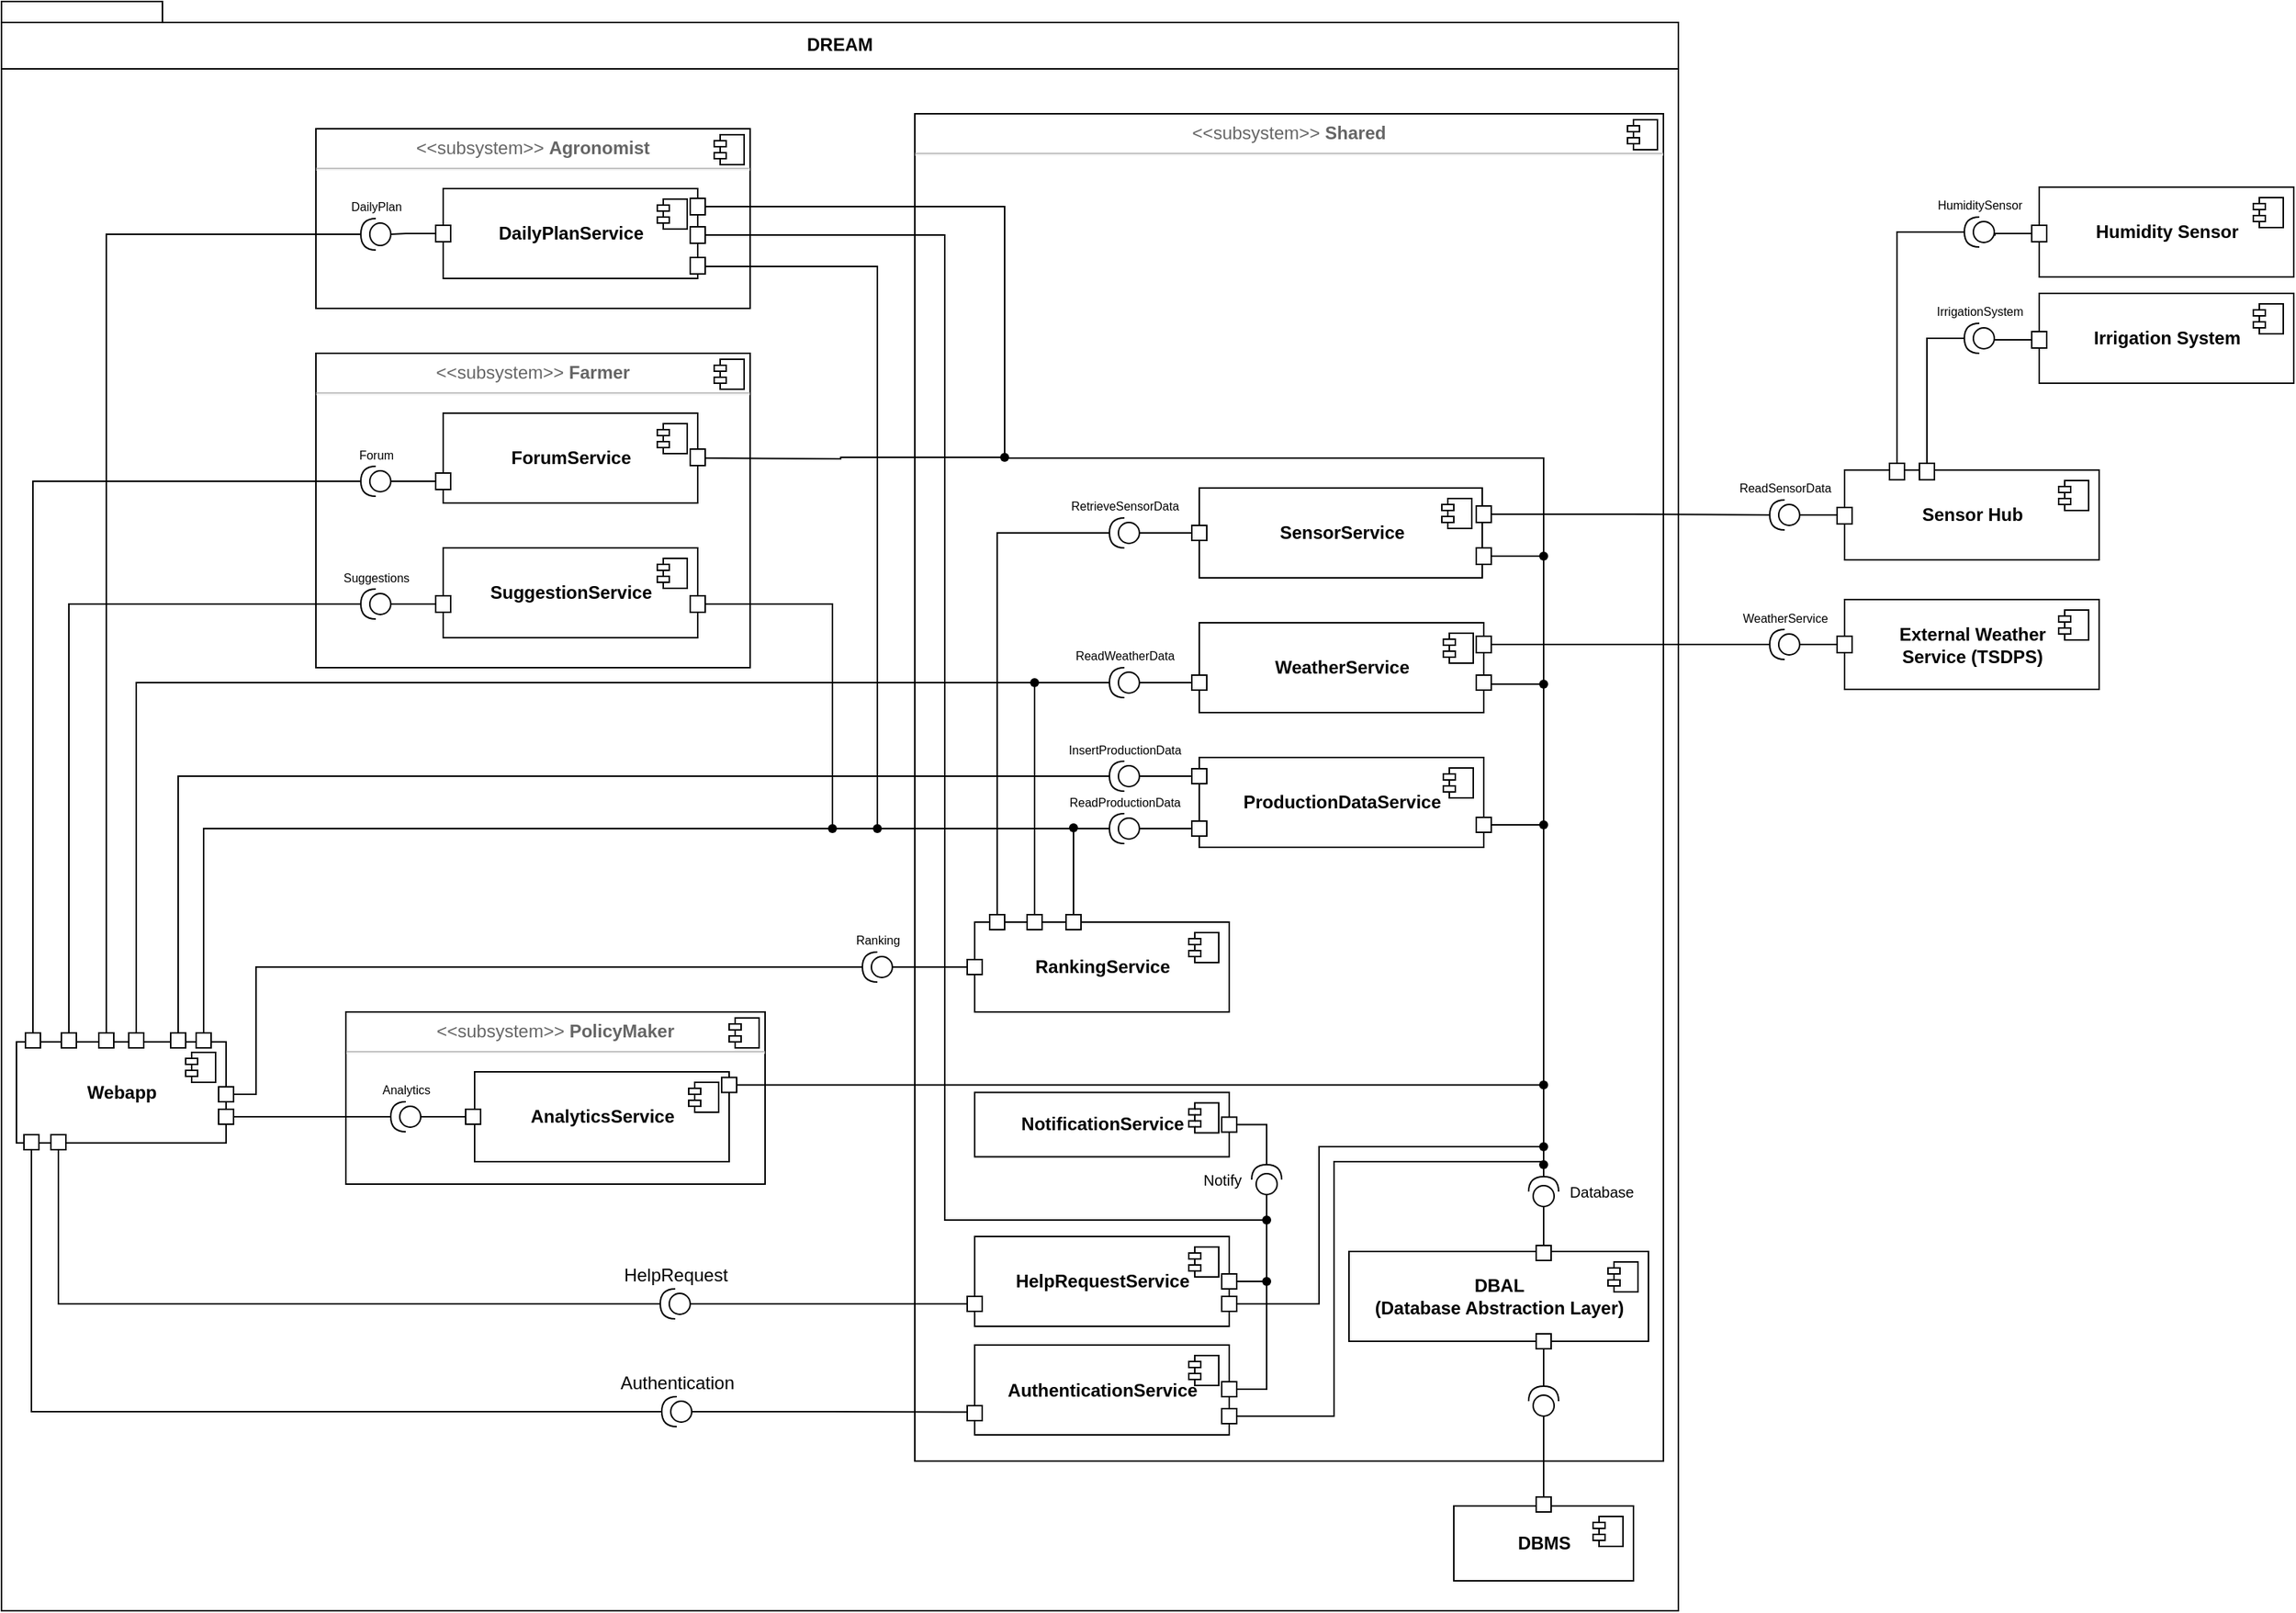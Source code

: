 <mxfile version="15.9.6" type="device"><diagram id="S5j51xAdVbjpTr77IiWb" name="Page-1"><mxGraphModel dx="836" dy="1365" grid="1" gridSize="10" guides="1" tooltips="1" connect="1" arrows="1" fold="1" page="1" pageScale="1" pageWidth="1169" pageHeight="827" math="0" shadow="0"><root><mxCell id="0"/><mxCell id="1" parent="0"/><mxCell id="C0oV7mkN-JUFR7dZnlKH-28" value="" style="shape=folder;fontStyle=1;spacingTop=10;tabWidth=40;tabHeight=14;tabPosition=left;html=1;" parent="1" vertex="1"><mxGeometry x="30" y="-275" width="1120" height="1075" as="geometry"/></mxCell><mxCell id="C0oV7mkN-JUFR7dZnlKH-3" value="&lt;b&gt;DBMS&lt;/b&gt;" style="html=1;dropTarget=0;" parent="1" vertex="1"><mxGeometry x="1000" y="730" width="120" height="50" as="geometry"/></mxCell><mxCell id="C0oV7mkN-JUFR7dZnlKH-4" value="" style="shape=module;jettyWidth=8;jettyHeight=4;" parent="C0oV7mkN-JUFR7dZnlKH-3" vertex="1"><mxGeometry x="1" width="20" height="20" relative="1" as="geometry"><mxPoint x="-27" y="7" as="offset"/></mxGeometry></mxCell><mxCell id="C0oV7mkN-JUFR7dZnlKH-38" value="&lt;p style=&quot;margin: 0px ; margin-top: 6px ; text-align: center&quot;&gt;&amp;lt;&amp;lt;subsystem&amp;gt;&amp;gt; &lt;b&gt;Shared&lt;/b&gt;&lt;/p&gt;&lt;hr&gt;&lt;p style=&quot;margin: 0px ; margin-left: 8px&quot;&gt;&lt;br&gt;&lt;/p&gt;" style="align=left;overflow=fill;html=1;dropTarget=0;labelBorderColor=none;textOpacity=60;" parent="1" vertex="1"><mxGeometry x="640" y="-200" width="500" height="900" as="geometry"/></mxCell><mxCell id="C0oV7mkN-JUFR7dZnlKH-39" value="" style="shape=component;jettyWidth=8;jettyHeight=4;" parent="C0oV7mkN-JUFR7dZnlKH-38" vertex="1"><mxGeometry x="1" width="20" height="20" relative="1" as="geometry"><mxPoint x="-24" y="4" as="offset"/></mxGeometry></mxCell><mxCell id="C0oV7mkN-JUFR7dZnlKH-30" value="DREAM" style="text;align=center;fontStyle=1;verticalAlign=middle;spacingLeft=3;spacingRight=3;strokeColor=none;rotatable=0;points=[[0,0.5],[1,0.5]];portConstraint=eastwest;" parent="1" vertex="1"><mxGeometry x="30" y="-260" width="1120" height="26" as="geometry"/></mxCell><mxCell id="C0oV7mkN-JUFR7dZnlKH-31" value="" style="line;strokeWidth=1;fillColor=none;align=left;verticalAlign=middle;spacingTop=-1;spacingLeft=3;spacingRight=3;rotatable=0;labelPosition=right;points=[];portConstraint=eastwest;" parent="1" vertex="1"><mxGeometry x="30" y="-234" width="1120" height="8" as="geometry"/></mxCell><mxCell id="C0oV7mkN-JUFR7dZnlKH-32" value="&lt;p style=&quot;margin: 0px ; margin-top: 6px ; text-align: center&quot;&gt;&amp;lt;&amp;lt;subsystem&amp;gt;&amp;gt; &lt;b&gt;Agronomist&lt;/b&gt;&lt;/p&gt;&lt;hr&gt;&lt;p style=&quot;margin: 0px ; margin-left: 8px&quot;&gt;&lt;br&gt;&lt;/p&gt;" style="align=left;overflow=fill;html=1;dropTarget=0;labelBorderColor=none;textOpacity=60;" parent="1" vertex="1"><mxGeometry x="240" y="-190" width="290" height="120" as="geometry"/></mxCell><mxCell id="C0oV7mkN-JUFR7dZnlKH-33" value="" style="shape=component;jettyWidth=8;jettyHeight=4;" parent="C0oV7mkN-JUFR7dZnlKH-32" vertex="1"><mxGeometry x="1" width="20" height="20" relative="1" as="geometry"><mxPoint x="-24" y="4" as="offset"/></mxGeometry></mxCell><mxCell id="C0oV7mkN-JUFR7dZnlKH-36" value="&lt;p style=&quot;margin: 0px ; margin-top: 6px ; text-align: center&quot;&gt;&amp;lt;&amp;lt;subsystem&amp;gt;&amp;gt; &lt;b&gt;PolicyMaker&lt;/b&gt;&lt;/p&gt;&lt;hr&gt;&lt;p style=&quot;margin: 0px ; margin-left: 8px&quot;&gt;&lt;br&gt;&lt;/p&gt;" style="align=left;overflow=fill;html=1;dropTarget=0;labelBorderColor=none;textOpacity=60;" parent="1" vertex="1"><mxGeometry x="260" y="400" width="280" height="115" as="geometry"/></mxCell><mxCell id="C0oV7mkN-JUFR7dZnlKH-37" value="" style="shape=component;jettyWidth=8;jettyHeight=4;" parent="C0oV7mkN-JUFR7dZnlKH-36" vertex="1"><mxGeometry x="1" width="20" height="20" relative="1" as="geometry"><mxPoint x="-24" y="4" as="offset"/></mxGeometry></mxCell><mxCell id="C0oV7mkN-JUFR7dZnlKH-21" value="&lt;b&gt;AuthenticationService&lt;br&gt;&lt;/b&gt;" style="html=1;dropTarget=0;" parent="1" vertex="1"><mxGeometry x="680" y="622.5" width="170" height="60" as="geometry"/></mxCell><mxCell id="C0oV7mkN-JUFR7dZnlKH-22" value="" style="shape=module;jettyWidth=8;jettyHeight=4;" parent="C0oV7mkN-JUFR7dZnlKH-21" vertex="1"><mxGeometry x="1" width="20" height="20" relative="1" as="geometry"><mxPoint x="-27" y="7" as="offset"/></mxGeometry></mxCell><mxCell id="C0oV7mkN-JUFR7dZnlKH-19" value="&lt;b&gt;HelpRequestService&lt;br&gt;&lt;/b&gt;" style="html=1;dropTarget=0;" parent="1" vertex="1"><mxGeometry x="680" y="550" width="170" height="60" as="geometry"/></mxCell><mxCell id="C0oV7mkN-JUFR7dZnlKH-20" value="" style="shape=module;jettyWidth=8;jettyHeight=4;" parent="C0oV7mkN-JUFR7dZnlKH-19" vertex="1"><mxGeometry x="1" width="20" height="20" relative="1" as="geometry"><mxPoint x="-27" y="7" as="offset"/></mxGeometry></mxCell><mxCell id="C0oV7mkN-JUFR7dZnlKH-11" value="&lt;b&gt;WeatherService&lt;br&gt;&lt;/b&gt;" style="html=1;dropTarget=0;" parent="1" vertex="1"><mxGeometry x="830" y="140" width="190" height="60" as="geometry"/></mxCell><mxCell id="C0oV7mkN-JUFR7dZnlKH-12" value="" style="shape=module;jettyWidth=8;jettyHeight=4;" parent="C0oV7mkN-JUFR7dZnlKH-11" vertex="1"><mxGeometry x="1" width="20" height="20" relative="1" as="geometry"><mxPoint x="-27" y="7" as="offset"/></mxGeometry></mxCell><mxCell id="C0oV7mkN-JUFR7dZnlKH-15" value="&lt;b&gt;ProductionDataService&lt;br&gt;&lt;/b&gt;" style="html=1;dropTarget=0;" parent="1" vertex="1"><mxGeometry x="830" y="230" width="190" height="60" as="geometry"/></mxCell><mxCell id="C0oV7mkN-JUFR7dZnlKH-16" value="" style="shape=module;jettyWidth=8;jettyHeight=4;" parent="C0oV7mkN-JUFR7dZnlKH-15" vertex="1"><mxGeometry x="1" width="20" height="20" relative="1" as="geometry"><mxPoint x="-27" y="7" as="offset"/></mxGeometry></mxCell><mxCell id="iA2wC1fMVc_W8KYmZfJr-67" style="edgeStyle=orthogonalEdgeStyle;rounded=0;orthogonalLoop=1;jettySize=auto;html=1;exitX=0;exitY=0.5;exitDx=0;exitDy=0;entryX=0;entryY=0.5;entryDx=0;entryDy=0;entryPerimeter=0;endArrow=none;endFill=0;startArrow=none;" parent="1" source="iA2wC1fMVc_W8KYmZfJr-86" target="iA2wC1fMVc_W8KYmZfJr-66" edge="1"><mxGeometry relative="1" as="geometry"/></mxCell><mxCell id="C0oV7mkN-JUFR7dZnlKH-25" value="&lt;b&gt;SensorService&lt;br&gt;&lt;/b&gt;" style="html=1;dropTarget=0;" parent="1" vertex="1"><mxGeometry x="830" y="50" width="189" height="60" as="geometry"/></mxCell><mxCell id="C0oV7mkN-JUFR7dZnlKH-26" value="" style="shape=module;jettyWidth=8;jettyHeight=4;" parent="C0oV7mkN-JUFR7dZnlKH-25" vertex="1"><mxGeometry x="1" width="20" height="20" relative="1" as="geometry"><mxPoint x="-27" y="7" as="offset"/></mxGeometry></mxCell><mxCell id="C0oV7mkN-JUFR7dZnlKH-9" value="&lt;b&gt;DailyPlanService&lt;br&gt;&lt;/b&gt;" style="html=1;dropTarget=0;" parent="1" vertex="1"><mxGeometry x="325" y="-150" width="170" height="60" as="geometry"/></mxCell><mxCell id="C0oV7mkN-JUFR7dZnlKH-10" value="" style="shape=module;jettyWidth=8;jettyHeight=4;" parent="C0oV7mkN-JUFR7dZnlKH-9" vertex="1"><mxGeometry x="1" width="20" height="20" relative="1" as="geometry"><mxPoint x="-27" y="7" as="offset"/></mxGeometry></mxCell><mxCell id="C0oV7mkN-JUFR7dZnlKH-13" value="&lt;b&gt;RankingService&lt;br&gt;&lt;/b&gt;" style="html=1;dropTarget=0;" parent="1" vertex="1"><mxGeometry x="680" y="340" width="170" height="60" as="geometry"/></mxCell><mxCell id="C0oV7mkN-JUFR7dZnlKH-14" value="" style="shape=module;jettyWidth=8;jettyHeight=4;" parent="C0oV7mkN-JUFR7dZnlKH-13" vertex="1"><mxGeometry x="1" width="20" height="20" relative="1" as="geometry"><mxPoint x="-27" y="7" as="offset"/></mxGeometry></mxCell><mxCell id="C0oV7mkN-JUFR7dZnlKH-44" value="&lt;p style=&quot;margin: 0px ; margin-top: 6px ; text-align: center&quot;&gt;&amp;lt;&amp;lt;subsystem&amp;gt;&amp;gt; &lt;b&gt;Farmer&lt;/b&gt;&lt;/p&gt;&lt;hr&gt;&lt;p style=&quot;margin: 0px ; margin-left: 8px&quot;&gt;&lt;br&gt;&lt;/p&gt;" style="align=left;overflow=fill;html=1;dropTarget=0;labelBorderColor=none;textOpacity=60;" parent="1" vertex="1"><mxGeometry x="240" y="-40" width="290" height="210" as="geometry"/></mxCell><mxCell id="C0oV7mkN-JUFR7dZnlKH-45" value="" style="shape=component;jettyWidth=8;jettyHeight=4;" parent="C0oV7mkN-JUFR7dZnlKH-44" vertex="1"><mxGeometry x="1" width="20" height="20" relative="1" as="geometry"><mxPoint x="-24" y="4" as="offset"/></mxGeometry></mxCell><mxCell id="C0oV7mkN-JUFR7dZnlKH-46" value="&lt;b&gt;AnalyticsService&lt;br&gt;&lt;/b&gt;" style="html=1;dropTarget=0;" parent="1" vertex="1"><mxGeometry x="346" y="440" width="170" height="60" as="geometry"/></mxCell><mxCell id="C0oV7mkN-JUFR7dZnlKH-47" value="" style="shape=module;jettyWidth=8;jettyHeight=4;" parent="C0oV7mkN-JUFR7dZnlKH-46" vertex="1"><mxGeometry x="1" width="20" height="20" relative="1" as="geometry"><mxPoint x="-27" y="7" as="offset"/></mxGeometry></mxCell><mxCell id="C0oV7mkN-JUFR7dZnlKH-17" value="&lt;b&gt;ForumService&lt;br&gt;&lt;/b&gt;" style="html=1;dropTarget=0;" parent="1" vertex="1"><mxGeometry x="325" width="170" height="60" as="geometry"/></mxCell><mxCell id="C0oV7mkN-JUFR7dZnlKH-18" value="" style="shape=module;jettyWidth=8;jettyHeight=4;" parent="C0oV7mkN-JUFR7dZnlKH-17" vertex="1"><mxGeometry x="1" width="20" height="20" relative="1" as="geometry"><mxPoint x="-27" y="7" as="offset"/></mxGeometry></mxCell><mxCell id="C0oV7mkN-JUFR7dZnlKH-60" value="&lt;b&gt;DBAL&lt;br&gt;(Database Abstraction Layer)&lt;br&gt;&lt;/b&gt;" style="html=1;dropTarget=0;" parent="1" vertex="1"><mxGeometry x="930" y="560" width="200" height="60" as="geometry"/></mxCell><mxCell id="C0oV7mkN-JUFR7dZnlKH-61" value="" style="shape=module;jettyWidth=8;jettyHeight=4;" parent="C0oV7mkN-JUFR7dZnlKH-60" vertex="1"><mxGeometry x="1" width="20" height="20" relative="1" as="geometry"><mxPoint x="-27" y="7" as="offset"/></mxGeometry></mxCell><mxCell id="byyjwbNV_JOO1DBtSHT9-14" style="edgeStyle=orthogonalEdgeStyle;rounded=0;orthogonalLoop=1;jettySize=auto;html=1;exitX=1;exitY=0.5;exitDx=0;exitDy=0;exitPerimeter=0;entryX=0.5;entryY=1;entryDx=0;entryDy=0;endArrow=none;endFill=0;" parent="1" source="C0oV7mkN-JUFR7dZnlKH-65" target="byyjwbNV_JOO1DBtSHT9-13" edge="1"><mxGeometry relative="1" as="geometry"/></mxCell><mxCell id="byyjwbNV_JOO1DBtSHT9-17" style="edgeStyle=orthogonalEdgeStyle;rounded=0;orthogonalLoop=1;jettySize=auto;html=1;exitX=0;exitY=0.5;exitDx=0;exitDy=0;exitPerimeter=0;entryX=0.5;entryY=0;entryDx=0;entryDy=0;endArrow=none;endFill=0;" parent="1" source="C0oV7mkN-JUFR7dZnlKH-65" target="byyjwbNV_JOO1DBtSHT9-16" edge="1"><mxGeometry relative="1" as="geometry"/></mxCell><mxCell id="C0oV7mkN-JUFR7dZnlKH-65" value="" style="shape=providedRequiredInterface;html=1;verticalLabelPosition=bottom;sketch=0;rotation=-90;" parent="1" vertex="1"><mxGeometry x="1050" y="650" width="20" height="20" as="geometry"/></mxCell><mxCell id="byyjwbNV_JOO1DBtSHT9-8" style="edgeStyle=orthogonalEdgeStyle;rounded=0;orthogonalLoop=1;jettySize=auto;html=1;exitX=1;exitY=0.5;exitDx=0;exitDy=0;exitPerimeter=0;entryX=1;entryY=0.5;entryDx=0;entryDy=0;endArrow=none;endFill=0;" parent="1" source="C0oV7mkN-JUFR7dZnlKH-78" target="byyjwbNV_JOO1DBtSHT9-5" edge="1"><mxGeometry relative="1" as="geometry"/></mxCell><mxCell id="byyjwbNV_JOO1DBtSHT9-9" style="edgeStyle=orthogonalEdgeStyle;rounded=0;orthogonalLoop=1;jettySize=auto;html=1;exitDx=0;exitDy=0;exitPerimeter=0;entryX=1;entryY=0.5;entryDx=0;entryDy=0;endArrow=none;endFill=0;startArrow=none;" parent="1" source="iA2wC1fMVc_W8KYmZfJr-27" target="byyjwbNV_JOO1DBtSHT9-6" edge="1"><mxGeometry relative="1" as="geometry"/></mxCell><mxCell id="byyjwbNV_JOO1DBtSHT9-11" style="edgeStyle=orthogonalEdgeStyle;rounded=0;orthogonalLoop=1;jettySize=auto;html=1;exitX=1;exitY=0.5;exitDx=0;exitDy=0;exitPerimeter=0;entryX=1;entryY=0.5;entryDx=0;entryDy=0;endArrow=none;endFill=0;" parent="1" source="C0oV7mkN-JUFR7dZnlKH-78" target="byyjwbNV_JOO1DBtSHT9-10" edge="1"><mxGeometry relative="1" as="geometry"><Array as="points"><mxPoint x="1060" y="500"/><mxPoint x="920" y="500"/><mxPoint x="920" y="670"/></Array></mxGeometry></mxCell><mxCell id="byyjwbNV_JOO1DBtSHT9-44" style="edgeStyle=orthogonalEdgeStyle;rounded=0;orthogonalLoop=1;jettySize=auto;html=1;exitX=1;exitY=0.5;exitDx=0;exitDy=0;exitPerimeter=0;entryX=1;entryY=0.5;entryDx=0;entryDy=0;endArrow=none;endFill=0;" parent="1" source="C0oV7mkN-JUFR7dZnlKH-78" target="byyjwbNV_JOO1DBtSHT9-42" edge="1"><mxGeometry relative="1" as="geometry"><Array as="points"><mxPoint x="1060" y="490"/><mxPoint x="910" y="490"/><mxPoint x="910" y="595"/></Array></mxGeometry></mxCell><mxCell id="byyjwbNV_JOO1DBtSHT9-54" style="edgeStyle=orthogonalEdgeStyle;rounded=0;orthogonalLoop=1;jettySize=auto;html=1;exitDx=0;exitDy=0;exitPerimeter=0;entryX=1;entryY=0.5;entryDx=0;entryDy=0;endArrow=none;endFill=0;startArrow=none;" parent="1" source="iA2wC1fMVc_W8KYmZfJr-31" target="byyjwbNV_JOO1DBtSHT9-43" edge="1"><mxGeometry relative="1" as="geometry"/></mxCell><mxCell id="byyjwbNV_JOO1DBtSHT9-78" style="edgeStyle=orthogonalEdgeStyle;rounded=0;orthogonalLoop=1;jettySize=auto;html=1;exitX=1;exitY=0.5;exitDx=0;exitDy=0;exitPerimeter=0;entryX=1;entryY=0.5;entryDx=0;entryDy=0;endArrow=none;endFill=0;" parent="1" source="C0oV7mkN-JUFR7dZnlKH-78" target="byyjwbNV_JOO1DBtSHT9-77" edge="1"><mxGeometry relative="1" as="geometry"><Array as="points"><mxPoint x="1060" y="30"/><mxPoint x="700" y="30"/><mxPoint x="700" y="-138"/></Array></mxGeometry></mxCell><mxCell id="C0oV7mkN-JUFR7dZnlKH-78" value="&lt;font style=&quot;font-size: 10px&quot;&gt;&amp;nbsp; Database&lt;/font&gt;" style="shape=providedRequiredInterface;html=1;verticalLabelPosition=middle;sketch=0;rotation=0;direction=north;labelPosition=right;align=left;verticalAlign=middle;" parent="1" vertex="1"><mxGeometry x="1050" y="510" width="20" height="20" as="geometry"/></mxCell><mxCell id="byyjwbNV_JOO1DBtSHT9-80" style="edgeStyle=orthogonalEdgeStyle;rounded=0;orthogonalLoop=1;jettySize=auto;html=1;exitX=0;exitY=0.5;exitDx=0;exitDy=0;exitPerimeter=0;endArrow=none;endFill=0;" parent="1" source="C0oV7mkN-JUFR7dZnlKH-100" edge="1"><mxGeometry relative="1" as="geometry"><mxPoint x="675.126" y="667.248" as="targetPoint"/></mxGeometry></mxCell><mxCell id="byyjwbNV_JOO1DBtSHT9-81" style="edgeStyle=orthogonalEdgeStyle;rounded=0;orthogonalLoop=1;jettySize=auto;html=1;exitX=1;exitY=0.5;exitDx=0;exitDy=0;exitPerimeter=0;entryX=0.5;entryY=1;entryDx=0;entryDy=0;endArrow=none;endFill=0;" parent="1" source="C0oV7mkN-JUFR7dZnlKH-100" target="byyjwbNV_JOO1DBtSHT9-21" edge="1"><mxGeometry relative="1" as="geometry"/></mxCell><mxCell id="C0oV7mkN-JUFR7dZnlKH-100" value="Authentication" style="shape=providedRequiredInterface;html=1;verticalLabelPosition=top;sketch=0;rotation=0;labelPosition=center;align=center;verticalAlign=bottom;horizontal=1;direction=west;" parent="1" vertex="1"><mxGeometry x="471" y="657" width="20" height="20" as="geometry"/></mxCell><mxCell id="C0oV7mkN-JUFR7dZnlKH-102" value="&lt;b&gt;Webapp&lt;/b&gt;" style="html=1;dropTarget=0;" parent="1" vertex="1"><mxGeometry x="40" y="420" width="140" height="67.5" as="geometry"/></mxCell><mxCell id="C0oV7mkN-JUFR7dZnlKH-103" value="" style="shape=module;jettyWidth=8;jettyHeight=4;" parent="C0oV7mkN-JUFR7dZnlKH-102" vertex="1"><mxGeometry x="1" width="20" height="20" relative="1" as="geometry"><mxPoint x="-27" y="7" as="offset"/></mxGeometry></mxCell><mxCell id="C0oV7mkN-JUFR7dZnlKH-118" value="&lt;font style=&quot;font-size: 8px&quot;&gt;ReadProductionData&lt;br&gt;&lt;/font&gt;" style="shape=providedRequiredInterface;html=1;verticalLabelPosition=top;sketch=0;rotation=0;direction=west;labelPosition=center;align=center;verticalAlign=bottom;" parent="1" vertex="1"><mxGeometry x="770" y="267.5" width="20" height="20" as="geometry"/></mxCell><mxCell id="byyjwbNV_JOO1DBtSHT9-28" style="edgeStyle=orthogonalEdgeStyle;rounded=0;orthogonalLoop=1;jettySize=auto;html=1;exitDx=0;exitDy=0;exitPerimeter=0;entryX=0.5;entryY=0;entryDx=0;entryDy=0;endArrow=none;endFill=0;startArrow=none;" parent="1" source="byyjwbNV_JOO1DBtSHT9-133" target="byyjwbNV_JOO1DBtSHT9-27" edge="1"><mxGeometry relative="1" as="geometry"/></mxCell><mxCell id="C0oV7mkN-JUFR7dZnlKH-125" value="&lt;font style=&quot;font-size: 8px&quot;&gt;ReadWeatherData&lt;br&gt;&lt;/font&gt;" style="shape=providedRequiredInterface;html=1;verticalLabelPosition=top;sketch=0;rotation=0;direction=west;labelPosition=center;align=center;verticalAlign=bottom;" parent="1" vertex="1"><mxGeometry x="770" y="170" width="20" height="20" as="geometry"/></mxCell><mxCell id="C0oV7mkN-JUFR7dZnlKH-168" style="edgeStyle=orthogonalEdgeStyle;rounded=0;orthogonalLoop=1;jettySize=auto;html=1;exitX=1;exitY=0.5;exitDx=0;exitDy=0;entryX=1;entryY=0.5;entryDx=0;entryDy=0;entryPerimeter=0;fontSize=8;endArrow=none;endFill=0;strokeColor=default;" parent="1" source="C0oV7mkN-JUFR7dZnlKH-167" edge="1"><mxGeometry relative="1" as="geometry"><Array as="points"><mxPoint x="1060" y="448.75"/></Array><mxPoint x="1060" y="478.75" as="targetPoint"/></mxGeometry></mxCell><mxCell id="C0oV7mkN-JUFR7dZnlKH-167" value="" style="rounded=0;whiteSpace=wrap;html=1;fontSize=8;" parent="1" vertex="1"><mxGeometry x="511" y="443.75" width="10" height="10" as="geometry"/></mxCell><mxCell id="byyjwbNV_JOO1DBtSHT9-5" value="" style="rounded=0;whiteSpace=wrap;html=1;fontSize=8;" parent="1" vertex="1"><mxGeometry x="1015" y="270" width="10" height="10" as="geometry"/></mxCell><mxCell id="byyjwbNV_JOO1DBtSHT9-6" value="" style="rounded=0;whiteSpace=wrap;html=1;fontSize=8;" parent="1" vertex="1"><mxGeometry x="1015" y="175" width="10" height="10" as="geometry"/></mxCell><mxCell id="byyjwbNV_JOO1DBtSHT9-10" value="" style="rounded=0;whiteSpace=wrap;html=1;fontSize=8;" parent="1" vertex="1"><mxGeometry x="845" y="665" width="10" height="10" as="geometry"/></mxCell><mxCell id="byyjwbNV_JOO1DBtSHT9-15" style="edgeStyle=orthogonalEdgeStyle;rounded=0;orthogonalLoop=1;jettySize=auto;html=1;exitX=0.5;exitY=0;exitDx=0;exitDy=0;entryX=0;entryY=0.5;entryDx=0;entryDy=0;entryPerimeter=0;endArrow=none;endFill=0;" parent="1" source="byyjwbNV_JOO1DBtSHT9-12" target="C0oV7mkN-JUFR7dZnlKH-78" edge="1"><mxGeometry relative="1" as="geometry"/></mxCell><mxCell id="byyjwbNV_JOO1DBtSHT9-12" value="" style="rounded=0;whiteSpace=wrap;html=1;fontSize=8;" parent="1" vertex="1"><mxGeometry x="1055" y="556" width="10" height="10" as="geometry"/></mxCell><mxCell id="byyjwbNV_JOO1DBtSHT9-13" value="" style="rounded=0;whiteSpace=wrap;html=1;fontSize=8;" parent="1" vertex="1"><mxGeometry x="1055" y="615" width="10" height="10" as="geometry"/></mxCell><mxCell id="byyjwbNV_JOO1DBtSHT9-16" value="" style="rounded=0;whiteSpace=wrap;html=1;fontSize=8;" parent="1" vertex="1"><mxGeometry x="1055" y="724" width="10" height="10" as="geometry"/></mxCell><mxCell id="byyjwbNV_JOO1DBtSHT9-18" value="" style="rounded=0;whiteSpace=wrap;html=1;fontSize=8;" parent="1" vertex="1"><mxGeometry x="675" y="663" width="10" height="10" as="geometry"/></mxCell><mxCell id="byyjwbNV_JOO1DBtSHT9-21" value="" style="rounded=0;whiteSpace=wrap;html=1;fontSize=8;" parent="1" vertex="1"><mxGeometry x="45" y="482" width="10" height="10" as="geometry"/></mxCell><mxCell id="byyjwbNV_JOO1DBtSHT9-27" value="" style="rounded=0;whiteSpace=wrap;html=1;fontSize=8;" parent="1" vertex="1"><mxGeometry x="115" y="414" width="10" height="10" as="geometry"/></mxCell><mxCell id="byyjwbNV_JOO1DBtSHT9-32" style="edgeStyle=orthogonalEdgeStyle;rounded=0;orthogonalLoop=1;jettySize=auto;html=1;exitDx=0;exitDy=0;entryX=1;entryY=0.5;entryDx=0;entryDy=0;entryPerimeter=0;endArrow=none;endFill=0;startArrow=none;" parent="1" source="qSLgjulxdE05BXwvoPrZ-2" target="C0oV7mkN-JUFR7dZnlKH-118" edge="1"><mxGeometry relative="1" as="geometry"/></mxCell><mxCell id="byyjwbNV_JOO1DBtSHT9-31" value="" style="rounded=0;whiteSpace=wrap;html=1;fontSize=8;" parent="1" vertex="1"><mxGeometry x="160" y="414" width="10" height="10" as="geometry"/></mxCell><mxCell id="byyjwbNV_JOO1DBtSHT9-83" style="edgeStyle=orthogonalEdgeStyle;rounded=0;orthogonalLoop=1;jettySize=auto;html=1;exitX=0;exitY=0.5;exitDx=0;exitDy=0;entryX=0;entryY=0.5;entryDx=0;entryDy=0;entryPerimeter=0;endArrow=none;endFill=0;" parent="1" source="byyjwbNV_JOO1DBtSHT9-39" target="byyjwbNV_JOO1DBtSHT9-82" edge="1"><mxGeometry relative="1" as="geometry"/></mxCell><mxCell id="byyjwbNV_JOO1DBtSHT9-39" value="" style="rounded=0;whiteSpace=wrap;html=1;fontSize=8;" parent="1" vertex="1"><mxGeometry x="675" y="590" width="10" height="10" as="geometry"/></mxCell><mxCell id="byyjwbNV_JOO1DBtSHT9-42" value="" style="rounded=0;whiteSpace=wrap;html=1;fontSize=8;" parent="1" vertex="1"><mxGeometry x="845" y="590" width="10" height="10" as="geometry"/></mxCell><mxCell id="byyjwbNV_JOO1DBtSHT9-43" value="" style="rounded=0;whiteSpace=wrap;html=1;fontSize=8;" parent="1" vertex="1"><mxGeometry x="1015" y="90" width="10" height="11" as="geometry"/></mxCell><mxCell id="byyjwbNV_JOO1DBtSHT9-114" style="edgeStyle=orthogonalEdgeStyle;rounded=0;orthogonalLoop=1;jettySize=auto;html=1;exitX=0;exitY=0.5;exitDx=0;exitDy=0;entryX=0;entryY=0.5;entryDx=0;entryDy=0;entryPerimeter=0;endArrow=none;endFill=0;" parent="1" source="byyjwbNV_JOO1DBtSHT9-59" target="C0oV7mkN-JUFR7dZnlKH-118" edge="1"><mxGeometry relative="1" as="geometry"/></mxCell><mxCell id="byyjwbNV_JOO1DBtSHT9-59" value="" style="rounded=0;whiteSpace=wrap;html=1;fontSize=8;" parent="1" vertex="1"><mxGeometry x="825" y="272.5" width="10" height="10" as="geometry"/></mxCell><mxCell id="byyjwbNV_JOO1DBtSHT9-58" value="" style="rounded=0;whiteSpace=wrap;html=1;fontSize=8;" parent="1" vertex="1"><mxGeometry x="825" y="175" width="10" height="10" as="geometry"/></mxCell><mxCell id="byyjwbNV_JOO1DBtSHT9-63" value="" style="edgeStyle=orthogonalEdgeStyle;rounded=0;orthogonalLoop=1;jettySize=auto;html=1;exitX=0;exitY=0.5;exitDx=0;exitDy=0;exitPerimeter=0;entryX=0;entryY=0.5;entryDx=0;entryDy=0;endArrow=none;endFill=0;" parent="1" source="C0oV7mkN-JUFR7dZnlKH-125" target="byyjwbNV_JOO1DBtSHT9-58" edge="1"><mxGeometry relative="1" as="geometry"><mxPoint x="745" y="180" as="sourcePoint"/><mxPoint x="830" y="180" as="targetPoint"/></mxGeometry></mxCell><mxCell id="byyjwbNV_JOO1DBtSHT9-116" style="edgeStyle=orthogonalEdgeStyle;rounded=0;orthogonalLoop=1;jettySize=auto;html=1;exitX=1;exitY=0.5;exitDx=0;exitDy=0;exitPerimeter=0;entryX=0;entryY=0.5;entryDx=0;entryDy=0;endArrow=none;endFill=0;" parent="1" source="byyjwbNV_JOO1DBtSHT9-76" target="byyjwbNV_JOO1DBtSHT9-102" edge="1"><mxGeometry relative="1" as="geometry"/></mxCell><mxCell id="byyjwbNV_JOO1DBtSHT9-76" value="&lt;font style=&quot;font-size: 8px&quot;&gt;DailyPlan&lt;br&gt;&lt;/font&gt;" style="shape=providedRequiredInterface;html=1;verticalLabelPosition=top;sketch=0;rotation=0;direction=west;labelPosition=center;align=center;verticalAlign=bottom;" parent="1" vertex="1"><mxGeometry x="270" y="-130" width="20" height="21" as="geometry"/></mxCell><mxCell id="byyjwbNV_JOO1DBtSHT9-77" value="" style="rounded=0;whiteSpace=wrap;html=1;fontSize=8;" parent="1" vertex="1"><mxGeometry x="490" y="-143.5" width="10" height="11" as="geometry"/></mxCell><mxCell id="byyjwbNV_JOO1DBtSHT9-84" style="edgeStyle=orthogonalEdgeStyle;rounded=0;orthogonalLoop=1;jettySize=auto;html=1;exitX=1;exitY=0.5;exitDx=0;exitDy=0;exitPerimeter=0;endArrow=none;endFill=0;entryX=0.5;entryY=1;entryDx=0;entryDy=0;" parent="1" source="byyjwbNV_JOO1DBtSHT9-82" target="byyjwbNV_JOO1DBtSHT9-85" edge="1"><mxGeometry relative="1" as="geometry"><mxPoint x="140" y="500" as="targetPoint"/></mxGeometry></mxCell><mxCell id="byyjwbNV_JOO1DBtSHT9-82" value="HelpRequest" style="shape=providedRequiredInterface;html=1;verticalLabelPosition=top;sketch=0;rotation=0;labelPosition=center;align=center;verticalAlign=bottom;horizontal=1;direction=west;" parent="1" vertex="1"><mxGeometry x="470" y="585" width="20" height="20" as="geometry"/></mxCell><mxCell id="byyjwbNV_JOO1DBtSHT9-85" value="" style="rounded=0;whiteSpace=wrap;html=1;fontSize=8;" parent="1" vertex="1"><mxGeometry x="63" y="482" width="10" height="10" as="geometry"/></mxCell><mxCell id="byyjwbNV_JOO1DBtSHT9-96" style="edgeStyle=orthogonalEdgeStyle;rounded=0;orthogonalLoop=1;jettySize=auto;html=1;exitX=1;exitY=0.5;exitDx=0;exitDy=0;exitPerimeter=0;entryX=1;entryY=0.5;entryDx=0;entryDy=0;endArrow=none;endFill=0;" parent="1" source="byyjwbNV_JOO1DBtSHT9-86" target="byyjwbNV_JOO1DBtSHT9-94" edge="1"><mxGeometry relative="1" as="geometry"><Array as="points"><mxPoint x="200" y="370"/><mxPoint x="200" y="455"/></Array></mxGeometry></mxCell><mxCell id="iA2wC1fMVc_W8KYmZfJr-84" style="edgeStyle=orthogonalEdgeStyle;rounded=0;orthogonalLoop=1;jettySize=auto;html=1;exitX=0;exitY=0.5;exitDx=0;exitDy=0;exitPerimeter=0;entryX=0;entryY=0.5;entryDx=0;entryDy=0;endArrow=none;endFill=0;" parent="1" source="byyjwbNV_JOO1DBtSHT9-86" target="iA2wC1fMVc_W8KYmZfJr-82" edge="1"><mxGeometry relative="1" as="geometry"/></mxCell><mxCell id="byyjwbNV_JOO1DBtSHT9-86" value="&lt;font style=&quot;font-size: 8px&quot;&gt;Ranking&lt;br&gt;&lt;/font&gt;" style="shape=providedRequiredInterface;html=1;verticalLabelPosition=top;sketch=0;rotation=0;direction=west;labelPosition=center;align=center;verticalAlign=bottom;" parent="1" vertex="1"><mxGeometry x="605" y="360" width="20" height="20" as="geometry"/></mxCell><mxCell id="byyjwbNV_JOO1DBtSHT9-89" value="" style="rounded=0;whiteSpace=wrap;html=1;fontSize=8;" parent="1" vertex="1"><mxGeometry x="340" y="465" width="10" height="10" as="geometry"/></mxCell><mxCell id="byyjwbNV_JOO1DBtSHT9-93" style="edgeStyle=orthogonalEdgeStyle;rounded=0;orthogonalLoop=1;jettySize=auto;html=1;exitX=0;exitY=0.5;exitDx=0;exitDy=0;exitPerimeter=0;entryX=0;entryY=0.5;entryDx=0;entryDy=0;endArrow=none;endFill=0;" parent="1" source="byyjwbNV_JOO1DBtSHT9-92" target="byyjwbNV_JOO1DBtSHT9-89" edge="1"><mxGeometry relative="1" as="geometry"/></mxCell><mxCell id="byyjwbNV_JOO1DBtSHT9-97" style="edgeStyle=orthogonalEdgeStyle;rounded=0;orthogonalLoop=1;jettySize=auto;html=1;exitX=1;exitY=0.5;exitDx=0;exitDy=0;exitPerimeter=0;entryX=1;entryY=0.5;entryDx=0;entryDy=0;endArrow=none;endFill=0;" parent="1" source="byyjwbNV_JOO1DBtSHT9-92" target="byyjwbNV_JOO1DBtSHT9-95" edge="1"><mxGeometry relative="1" as="geometry"/></mxCell><mxCell id="byyjwbNV_JOO1DBtSHT9-92" value="&lt;font style=&quot;font-size: 8px&quot;&gt;Analytics&lt;br&gt;&lt;/font&gt;" style="shape=providedRequiredInterface;html=1;verticalLabelPosition=top;sketch=0;rotation=0;direction=west;labelPosition=center;align=center;verticalAlign=bottom;" parent="1" vertex="1"><mxGeometry x="290" y="460" width="20" height="20" as="geometry"/></mxCell><mxCell id="byyjwbNV_JOO1DBtSHT9-94" value="" style="rounded=0;whiteSpace=wrap;html=1;fontSize=8;" parent="1" vertex="1"><mxGeometry x="175" y="450" width="10" height="10" as="geometry"/></mxCell><mxCell id="byyjwbNV_JOO1DBtSHT9-95" value="" style="rounded=0;whiteSpace=wrap;html=1;fontSize=8;" parent="1" vertex="1"><mxGeometry x="175" y="465" width="10" height="10" as="geometry"/></mxCell><mxCell id="byyjwbNV_JOO1DBtSHT9-101" style="edgeStyle=orthogonalEdgeStyle;rounded=0;orthogonalLoop=1;jettySize=auto;html=1;exitX=0;exitY=0.5;exitDx=0;exitDy=0;endArrow=none;endFill=0;" parent="1" source="byyjwbNV_JOO1DBtSHT9-100" target="byyjwbNV_JOO1DBtSHT9-76" edge="1"><mxGeometry relative="1" as="geometry"/></mxCell><mxCell id="byyjwbNV_JOO1DBtSHT9-100" value="" style="rounded=0;whiteSpace=wrap;html=1;fontSize=8;" parent="1" vertex="1"><mxGeometry x="320" y="-125.5" width="10" height="11" as="geometry"/></mxCell><mxCell id="byyjwbNV_JOO1DBtSHT9-102" value="" style="rounded=0;whiteSpace=wrap;html=1;fontSize=8;direction=south;" parent="1" vertex="1"><mxGeometry x="95" y="414" width="10" height="10" as="geometry"/></mxCell><mxCell id="byyjwbNV_JOO1DBtSHT9-105" value="" style="rounded=0;whiteSpace=wrap;html=1;fontSize=8;" parent="1" vertex="1"><mxGeometry x="490" y="24" width="10" height="11" as="geometry"/></mxCell><mxCell id="byyjwbNV_JOO1DBtSHT9-111" style="edgeStyle=orthogonalEdgeStyle;rounded=0;orthogonalLoop=1;jettySize=auto;html=1;exitX=0;exitY=0.5;exitDx=0;exitDy=0;entryX=0;entryY=0.5;entryDx=0;entryDy=0;entryPerimeter=0;endArrow=none;endFill=0;" parent="1" source="byyjwbNV_JOO1DBtSHT9-107" target="byyjwbNV_JOO1DBtSHT9-108" edge="1"><mxGeometry relative="1" as="geometry"/></mxCell><mxCell id="byyjwbNV_JOO1DBtSHT9-107" value="" style="rounded=0;whiteSpace=wrap;html=1;fontSize=8;" parent="1" vertex="1"><mxGeometry x="320" y="40" width="10" height="11" as="geometry"/></mxCell><mxCell id="byyjwbNV_JOO1DBtSHT9-113" style="edgeStyle=orthogonalEdgeStyle;rounded=0;orthogonalLoop=1;jettySize=auto;html=1;exitX=1;exitY=0.5;exitDx=0;exitDy=0;exitPerimeter=0;entryX=0.5;entryY=0;entryDx=0;entryDy=0;endArrow=none;endFill=0;" parent="1" source="byyjwbNV_JOO1DBtSHT9-108" target="byyjwbNV_JOO1DBtSHT9-112" edge="1"><mxGeometry relative="1" as="geometry"/></mxCell><mxCell id="byyjwbNV_JOO1DBtSHT9-108" value="&lt;font style=&quot;font-size: 8px&quot;&gt;Forum&lt;br&gt;&lt;/font&gt;" style="shape=providedRequiredInterface;html=1;verticalLabelPosition=top;sketch=0;rotation=0;direction=west;labelPosition=center;align=center;verticalAlign=bottom;" parent="1" vertex="1"><mxGeometry x="270" y="35.5" width="20" height="20" as="geometry"/></mxCell><mxCell id="byyjwbNV_JOO1DBtSHT9-112" value="" style="rounded=0;whiteSpace=wrap;html=1;fontSize=8;" parent="1" vertex="1"><mxGeometry x="46" y="414" width="10" height="10" as="geometry"/></mxCell><mxCell id="byyjwbNV_JOO1DBtSHT9-118" value="" style="rounded=0;whiteSpace=wrap;html=1;fontSize=8;" parent="1" vertex="1"><mxGeometry x="825" y="237.5" width="10" height="10" as="geometry"/></mxCell><mxCell id="byyjwbNV_JOO1DBtSHT9-120" style="edgeStyle=orthogonalEdgeStyle;rounded=0;orthogonalLoop=1;jettySize=auto;html=1;exitX=0;exitY=0.5;exitDx=0;exitDy=0;exitPerimeter=0;entryX=0;entryY=0.5;entryDx=0;entryDy=0;endArrow=none;endFill=0;" parent="1" source="byyjwbNV_JOO1DBtSHT9-119" target="byyjwbNV_JOO1DBtSHT9-118" edge="1"><mxGeometry relative="1" as="geometry"/></mxCell><mxCell id="byyjwbNV_JOO1DBtSHT9-124" style="edgeStyle=orthogonalEdgeStyle;rounded=0;orthogonalLoop=1;jettySize=auto;html=1;exitX=1;exitY=0.5;exitDx=0;exitDy=0;exitPerimeter=0;entryX=0.5;entryY=0;entryDx=0;entryDy=0;endArrow=none;endFill=0;" parent="1" source="byyjwbNV_JOO1DBtSHT9-119" target="byyjwbNV_JOO1DBtSHT9-123" edge="1"><mxGeometry relative="1" as="geometry"/></mxCell><mxCell id="byyjwbNV_JOO1DBtSHT9-119" value="&lt;font style=&quot;font-size: 8px&quot;&gt;InsertProductionData&lt;br&gt;&lt;/font&gt;" style="shape=providedRequiredInterface;html=1;verticalLabelPosition=top;sketch=0;rotation=0;direction=west;labelPosition=center;align=center;verticalAlign=bottom;" parent="1" vertex="1"><mxGeometry x="770" y="232.5" width="20" height="20" as="geometry"/></mxCell><mxCell id="byyjwbNV_JOO1DBtSHT9-123" value="" style="rounded=0;whiteSpace=wrap;html=1;fontSize=8;" parent="1" vertex="1"><mxGeometry x="143" y="414" width="10" height="10" as="geometry"/></mxCell><mxCell id="iA2wC1fMVc_W8KYmZfJr-8" style="edgeStyle=orthogonalEdgeStyle;rounded=0;orthogonalLoop=1;jettySize=auto;html=1;exitX=0;exitY=0.5;exitDx=0;exitDy=0;entryX=0;entryY=0.5;entryDx=0;entryDy=0;entryPerimeter=0;endArrow=none;endFill=0;" parent="1" source="iA2wC1fMVc_W8KYmZfJr-2" target="iA2wC1fMVc_W8KYmZfJr-6" edge="1"><mxGeometry relative="1" as="geometry"/></mxCell><mxCell id="iA2wC1fMVc_W8KYmZfJr-2" value="&lt;b&gt;Sensor Hub&lt;br&gt;&lt;/b&gt;" style="html=1;dropTarget=0;" parent="1" vertex="1"><mxGeometry x="1261" y="38" width="170" height="60" as="geometry"/></mxCell><mxCell id="iA2wC1fMVc_W8KYmZfJr-3" value="" style="shape=module;jettyWidth=8;jettyHeight=4;" parent="iA2wC1fMVc_W8KYmZfJr-2" vertex="1"><mxGeometry x="1" width="20" height="20" relative="1" as="geometry"><mxPoint x="-27" y="7" as="offset"/></mxGeometry></mxCell><mxCell id="iA2wC1fMVc_W8KYmZfJr-6" value="&lt;font style=&quot;font-size: 8px&quot;&gt;ReadSensorData&lt;br&gt;&lt;/font&gt;" style="shape=providedRequiredInterface;html=1;verticalLabelPosition=top;sketch=0;rotation=0;direction=west;labelPosition=center;align=center;verticalAlign=bottom;" parent="1" vertex="1"><mxGeometry x="1211" y="58" width="20" height="20" as="geometry"/></mxCell><mxCell id="iA2wC1fMVc_W8KYmZfJr-9" value="" style="rounded=0;whiteSpace=wrap;html=1;fontSize=8;" parent="1" vertex="1"><mxGeometry x="1256" y="63" width="10" height="11" as="geometry"/></mxCell><mxCell id="qSLgjulxdE05BXwvoPrZ-57" style="edgeStyle=orthogonalEdgeStyle;rounded=0;orthogonalLoop=1;jettySize=auto;html=1;exitX=1;exitY=0.5;exitDx=0;exitDy=0;entryX=1;entryY=0.5;entryDx=0;entryDy=0;entryPerimeter=0;fontColor=#FFB366;endArrow=none;endFill=0;strokeColor=#000000;" edge="1" parent="1" source="iA2wC1fMVc_W8KYmZfJr-13" target="iA2wC1fMVc_W8KYmZfJr-6"><mxGeometry relative="1" as="geometry"/></mxCell><mxCell id="iA2wC1fMVc_W8KYmZfJr-13" value="" style="rounded=0;whiteSpace=wrap;html=1;fontSize=8;" parent="1" vertex="1"><mxGeometry x="1015" y="62" width="10" height="11" as="geometry"/></mxCell><mxCell id="iA2wC1fMVc_W8KYmZfJr-24" style="edgeStyle=orthogonalEdgeStyle;rounded=0;orthogonalLoop=1;jettySize=auto;html=1;exitX=0;exitY=0.5;exitDx=0;exitDy=0;entryX=0;entryY=0.5;entryDx=0;entryDy=0;entryPerimeter=0;endArrow=none;endFill=0;" parent="1" source="iA2wC1fMVc_W8KYmZfJr-17" target="iA2wC1fMVc_W8KYmZfJr-23" edge="1"><mxGeometry relative="1" as="geometry"/></mxCell><mxCell id="iA2wC1fMVc_W8KYmZfJr-17" value="&lt;b&gt;External Weather&lt;br&gt;Service (TSDPS)&lt;br&gt;&lt;/b&gt;" style="html=1;dropTarget=0;" parent="1" vertex="1"><mxGeometry x="1261" y="124.5" width="170" height="60" as="geometry"/></mxCell><mxCell id="iA2wC1fMVc_W8KYmZfJr-18" value="" style="shape=module;jettyWidth=8;jettyHeight=4;" parent="iA2wC1fMVc_W8KYmZfJr-17" vertex="1"><mxGeometry x="1" width="20" height="20" relative="1" as="geometry"><mxPoint x="-27" y="7" as="offset"/></mxGeometry></mxCell><mxCell id="iA2wC1fMVc_W8KYmZfJr-19" value="" style="rounded=0;whiteSpace=wrap;html=1;fontSize=8;" parent="1" vertex="1"><mxGeometry x="1015" y="149" width="10" height="11" as="geometry"/></mxCell><mxCell id="iA2wC1fMVc_W8KYmZfJr-25" style="edgeStyle=orthogonalEdgeStyle;rounded=0;orthogonalLoop=1;jettySize=auto;html=1;exitX=1;exitY=0.5;exitDx=0;exitDy=0;exitPerimeter=0;entryX=1;entryY=0.5;entryDx=0;entryDy=0;endArrow=none;endFill=0;" parent="1" source="iA2wC1fMVc_W8KYmZfJr-23" target="iA2wC1fMVc_W8KYmZfJr-19" edge="1"><mxGeometry relative="1" as="geometry"><Array as="points"><mxPoint x="1170" y="155"/><mxPoint x="1170" y="155"/></Array></mxGeometry></mxCell><mxCell id="iA2wC1fMVc_W8KYmZfJr-23" value="&lt;font style=&quot;font-size: 8px&quot;&gt;WeatherService&lt;br&gt;&lt;/font&gt;" style="shape=providedRequiredInterface;html=1;verticalLabelPosition=top;sketch=0;rotation=0;direction=west;labelPosition=center;align=center;verticalAlign=bottom;" parent="1" vertex="1"><mxGeometry x="1211" y="144.5" width="20" height="20" as="geometry"/></mxCell><mxCell id="iA2wC1fMVc_W8KYmZfJr-26" value="" style="rounded=0;whiteSpace=wrap;html=1;fontSize=8;" parent="1" vertex="1"><mxGeometry x="1256" y="149" width="10" height="11" as="geometry"/></mxCell><mxCell id="iA2wC1fMVc_W8KYmZfJr-27" value="" style="shape=waypoint;sketch=0;fillStyle=solid;size=6;pointerEvents=1;points=[];fillColor=none;resizable=0;rotatable=0;perimeter=centerPerimeter;snapToPoint=1;" parent="1" vertex="1"><mxGeometry x="1040" y="161" width="40" height="40" as="geometry"/></mxCell><mxCell id="iA2wC1fMVc_W8KYmZfJr-28" value="" style="edgeStyle=orthogonalEdgeStyle;rounded=0;orthogonalLoop=1;jettySize=auto;html=1;exitDx=0;exitDy=0;exitPerimeter=0;entryDx=0;entryDy=0;endArrow=none;endFill=0;startArrow=none;" parent="1" source="iA2wC1fMVc_W8KYmZfJr-29" target="iA2wC1fMVc_W8KYmZfJr-27" edge="1"><mxGeometry relative="1" as="geometry"><mxPoint x="1060" y="510.0" as="sourcePoint"/><mxPoint x="905" y="180.0" as="targetPoint"/></mxGeometry></mxCell><mxCell id="iA2wC1fMVc_W8KYmZfJr-29" value="" style="shape=waypoint;sketch=0;fillStyle=solid;size=6;pointerEvents=1;points=[];fillColor=none;resizable=0;rotatable=0;perimeter=centerPerimeter;snapToPoint=1;" parent="1" vertex="1"><mxGeometry x="1040" y="255" width="40" height="40" as="geometry"/></mxCell><mxCell id="iA2wC1fMVc_W8KYmZfJr-30" value="" style="edgeStyle=orthogonalEdgeStyle;rounded=0;orthogonalLoop=1;jettySize=auto;html=1;exitX=1;exitY=0.5;exitDx=0;exitDy=0;exitPerimeter=0;entryDx=0;entryDy=0;endArrow=none;endFill=0;" parent="1" source="C0oV7mkN-JUFR7dZnlKH-78" target="iA2wC1fMVc_W8KYmZfJr-29" edge="1"><mxGeometry relative="1" as="geometry"><mxPoint x="1060" y="510.0" as="sourcePoint"/><mxPoint x="1060" y="181" as="targetPoint"/></mxGeometry></mxCell><mxCell id="iA2wC1fMVc_W8KYmZfJr-31" value="" style="shape=waypoint;sketch=0;fillStyle=solid;size=6;pointerEvents=1;points=[];fillColor=none;resizable=0;rotatable=0;perimeter=centerPerimeter;snapToPoint=1;" parent="1" vertex="1"><mxGeometry x="1040" y="75.5" width="40" height="40" as="geometry"/></mxCell><mxCell id="iA2wC1fMVc_W8KYmZfJr-32" value="" style="edgeStyle=orthogonalEdgeStyle;rounded=0;orthogonalLoop=1;jettySize=auto;html=1;exitDx=0;exitDy=0;exitPerimeter=0;entryDx=0;entryDy=0;endArrow=none;endFill=0;startArrow=none;" parent="1" source="iA2wC1fMVc_W8KYmZfJr-38" target="iA2wC1fMVc_W8KYmZfJr-31" edge="1"><mxGeometry relative="1" as="geometry"><mxPoint x="1060" y="510.0" as="sourcePoint"/><mxPoint x="905" y="95.5" as="targetPoint"/></mxGeometry></mxCell><mxCell id="iA2wC1fMVc_W8KYmZfJr-38" value="" style="shape=waypoint;sketch=0;fillStyle=solid;size=6;pointerEvents=1;points=[];fillColor=none;resizable=0;rotatable=0;perimeter=centerPerimeter;snapToPoint=1;" parent="1" vertex="1"><mxGeometry x="1040" y="428.75" width="40" height="40" as="geometry"/></mxCell><mxCell id="iA2wC1fMVc_W8KYmZfJr-39" value="" style="edgeStyle=orthogonalEdgeStyle;rounded=0;orthogonalLoop=1;jettySize=auto;html=1;exitDx=0;exitDy=0;exitPerimeter=0;entryDx=0;entryDy=0;endArrow=none;endFill=0;startArrow=none;" parent="1" source="iA2wC1fMVc_W8KYmZfJr-40" target="iA2wC1fMVc_W8KYmZfJr-38" edge="1"><mxGeometry relative="1" as="geometry"><mxPoint x="1060" y="510.0" as="sourcePoint"/><mxPoint x="1060" y="95.5" as="targetPoint"/></mxGeometry></mxCell><mxCell id="iA2wC1fMVc_W8KYmZfJr-40" value="" style="shape=waypoint;sketch=0;fillStyle=solid;size=6;pointerEvents=1;points=[];fillColor=none;resizable=0;rotatable=0;perimeter=centerPerimeter;snapToPoint=1;" parent="1" vertex="1"><mxGeometry x="1040" y="470" width="40" height="40" as="geometry"/></mxCell><mxCell id="iA2wC1fMVc_W8KYmZfJr-41" value="" style="edgeStyle=orthogonalEdgeStyle;rounded=0;orthogonalLoop=1;jettySize=auto;html=1;exitDx=0;exitDy=0;exitPerimeter=0;entryDx=0;entryDy=0;endArrow=none;endFill=0;startArrow=none;" parent="1" source="iA2wC1fMVc_W8KYmZfJr-42" target="iA2wC1fMVc_W8KYmZfJr-40" edge="1"><mxGeometry relative="1" as="geometry"><mxPoint x="1060" y="510.0" as="sourcePoint"/><mxPoint x="1060" y="480.0" as="targetPoint"/></mxGeometry></mxCell><mxCell id="iA2wC1fMVc_W8KYmZfJr-42" value="" style="shape=waypoint;sketch=0;fillStyle=solid;size=6;pointerEvents=1;points=[];fillColor=none;resizable=0;rotatable=0;perimeter=centerPerimeter;snapToPoint=1;" parent="1" vertex="1"><mxGeometry x="1040" y="482" width="40" height="40" as="geometry"/></mxCell><mxCell id="iA2wC1fMVc_W8KYmZfJr-43" value="" style="edgeStyle=orthogonalEdgeStyle;rounded=0;orthogonalLoop=1;jettySize=auto;html=1;exitX=1;exitY=0.5;exitDx=0;exitDy=0;exitPerimeter=0;entryDx=0;entryDy=0;endArrow=none;endFill=0;" parent="1" source="C0oV7mkN-JUFR7dZnlKH-78" target="iA2wC1fMVc_W8KYmZfJr-42" edge="1"><mxGeometry relative="1" as="geometry"><mxPoint x="1060" y="510.0" as="sourcePoint"/><mxPoint x="1060" y="490.0" as="targetPoint"/></mxGeometry></mxCell><mxCell id="iA2wC1fMVc_W8KYmZfJr-44" value="&lt;b&gt;Humidity Sensor&lt;br&gt;&lt;/b&gt;" style="html=1;dropTarget=0;" parent="1" vertex="1"><mxGeometry x="1391" y="-151" width="170" height="60" as="geometry"/></mxCell><mxCell id="iA2wC1fMVc_W8KYmZfJr-45" value="" style="shape=module;jettyWidth=8;jettyHeight=4;" parent="iA2wC1fMVc_W8KYmZfJr-44" vertex="1"><mxGeometry x="1" width="20" height="20" relative="1" as="geometry"><mxPoint x="-27" y="7" as="offset"/></mxGeometry></mxCell><mxCell id="iA2wC1fMVc_W8KYmZfJr-46" value="&lt;b&gt;Irrigation System&lt;br&gt;&lt;/b&gt;" style="html=1;dropTarget=0;" parent="1" vertex="1"><mxGeometry x="1391" y="-80" width="170" height="60" as="geometry"/></mxCell><mxCell id="iA2wC1fMVc_W8KYmZfJr-47" value="" style="shape=module;jettyWidth=8;jettyHeight=4;" parent="iA2wC1fMVc_W8KYmZfJr-46" vertex="1"><mxGeometry x="1" width="20" height="20" relative="1" as="geometry"><mxPoint x="-27" y="7" as="offset"/></mxGeometry></mxCell><mxCell id="iA2wC1fMVc_W8KYmZfJr-62" style="edgeStyle=orthogonalEdgeStyle;rounded=0;orthogonalLoop=1;jettySize=auto;html=1;exitX=1;exitY=0.5;exitDx=0;exitDy=0;exitPerimeter=0;entryX=0.5;entryY=0;entryDx=0;entryDy=0;endArrow=none;endFill=0;" parent="1" source="iA2wC1fMVc_W8KYmZfJr-50" target="iA2wC1fMVc_W8KYmZfJr-61" edge="1"><mxGeometry relative="1" as="geometry"/></mxCell><mxCell id="iA2wC1fMVc_W8KYmZfJr-50" value="&lt;font style=&quot;font-size: 8px&quot;&gt;IrrigationSystem&lt;br&gt;&lt;/font&gt;" style="shape=providedRequiredInterface;html=1;verticalLabelPosition=top;sketch=0;rotation=0;direction=west;labelPosition=center;align=center;verticalAlign=bottom;" parent="1" vertex="1"><mxGeometry x="1341" y="-60" width="20" height="20" as="geometry"/></mxCell><mxCell id="iA2wC1fMVc_W8KYmZfJr-65" style="edgeStyle=orthogonalEdgeStyle;rounded=0;orthogonalLoop=1;jettySize=auto;html=1;exitX=0;exitY=0.5;exitDx=0;exitDy=0;entryX=0;entryY=0.5;entryDx=0;entryDy=0;entryPerimeter=0;endArrow=none;endFill=0;" parent="1" source="iA2wC1fMVc_W8KYmZfJr-52" target="iA2wC1fMVc_W8KYmZfJr-50" edge="1"><mxGeometry relative="1" as="geometry"/></mxCell><mxCell id="iA2wC1fMVc_W8KYmZfJr-52" value="" style="rounded=0;whiteSpace=wrap;html=1;fontSize=8;" parent="1" vertex="1"><mxGeometry x="1386" y="-54.5" width="10" height="11" as="geometry"/></mxCell><mxCell id="iA2wC1fMVc_W8KYmZfJr-59" style="edgeStyle=orthogonalEdgeStyle;rounded=0;orthogonalLoop=1;jettySize=auto;html=1;exitX=1;exitY=0.5;exitDx=0;exitDy=0;exitPerimeter=0;entryX=0.5;entryY=0;entryDx=0;entryDy=0;endArrow=none;endFill=0;" parent="1" source="iA2wC1fMVc_W8KYmZfJr-54" target="iA2wC1fMVc_W8KYmZfJr-57" edge="1"><mxGeometry relative="1" as="geometry"/></mxCell><mxCell id="iA2wC1fMVc_W8KYmZfJr-54" value="&lt;font style=&quot;font-size: 8px&quot;&gt;HumiditySensor&lt;br&gt;&lt;/font&gt;" style="shape=providedRequiredInterface;html=1;verticalLabelPosition=top;sketch=0;rotation=0;direction=west;labelPosition=center;align=center;verticalAlign=bottom;" parent="1" vertex="1"><mxGeometry x="1341" y="-131" width="20" height="20" as="geometry"/></mxCell><mxCell id="iA2wC1fMVc_W8KYmZfJr-63" style="edgeStyle=orthogonalEdgeStyle;rounded=0;orthogonalLoop=1;jettySize=auto;html=1;exitX=0;exitY=0.5;exitDx=0;exitDy=0;entryX=-0.018;entryY=0.376;entryDx=0;entryDy=0;entryPerimeter=0;endArrow=none;endFill=0;" parent="1" source="iA2wC1fMVc_W8KYmZfJr-56" target="iA2wC1fMVc_W8KYmZfJr-54" edge="1"><mxGeometry relative="1" as="geometry"/></mxCell><mxCell id="iA2wC1fMVc_W8KYmZfJr-56" value="" style="rounded=0;whiteSpace=wrap;html=1;fontSize=8;" parent="1" vertex="1"><mxGeometry x="1386" y="-125.5" width="10" height="11" as="geometry"/></mxCell><mxCell id="iA2wC1fMVc_W8KYmZfJr-57" value="" style="rounded=0;whiteSpace=wrap;html=1;fontSize=8;" parent="1" vertex="1"><mxGeometry x="1291" y="33.5" width="10" height="11" as="geometry"/></mxCell><mxCell id="iA2wC1fMVc_W8KYmZfJr-61" value="" style="rounded=0;whiteSpace=wrap;html=1;fontSize=8;" parent="1" vertex="1"><mxGeometry x="1311" y="33.5" width="10" height="11" as="geometry"/></mxCell><mxCell id="iA2wC1fMVc_W8KYmZfJr-88" style="edgeStyle=orthogonalEdgeStyle;rounded=0;orthogonalLoop=1;jettySize=auto;html=1;exitX=1;exitY=0.5;exitDx=0;exitDy=0;exitPerimeter=0;entryX=0.5;entryY=0;entryDx=0;entryDy=0;endArrow=none;endFill=0;" parent="1" source="iA2wC1fMVc_W8KYmZfJr-66" target="iA2wC1fMVc_W8KYmZfJr-85" edge="1"><mxGeometry relative="1" as="geometry"/></mxCell><mxCell id="iA2wC1fMVc_W8KYmZfJr-66" value="&lt;font style=&quot;font-size: 8px&quot;&gt;RetrieveSensorData&lt;br&gt;&lt;/font&gt;" style="shape=providedRequiredInterface;html=1;verticalLabelPosition=top;sketch=0;rotation=0;direction=west;labelPosition=center;align=center;verticalAlign=bottom;" parent="1" vertex="1"><mxGeometry x="770" y="70" width="20" height="20" as="geometry"/></mxCell><mxCell id="iA2wC1fMVc_W8KYmZfJr-74" style="edgeStyle=orthogonalEdgeStyle;rounded=0;orthogonalLoop=1;jettySize=auto;html=1;exitX=0.5;exitY=0;exitDx=0;exitDy=0;endArrow=none;endFill=0;" parent="1" source="iA2wC1fMVc_W8KYmZfJr-72" edge="1"><mxGeometry relative="1" as="geometry"><mxPoint x="720" y="180" as="targetPoint"/></mxGeometry></mxCell><mxCell id="iA2wC1fMVc_W8KYmZfJr-72" value="" style="rounded=0;whiteSpace=wrap;html=1;fontSize=8;" parent="1" vertex="1"><mxGeometry x="715" y="335" width="10" height="10" as="geometry"/></mxCell><mxCell id="iA2wC1fMVc_W8KYmZfJr-80" style="edgeStyle=orthogonalEdgeStyle;rounded=0;orthogonalLoop=1;jettySize=auto;html=1;exitX=0.5;exitY=0;exitDx=0;exitDy=0;entryX=0.441;entryY=0.546;entryDx=0;entryDy=0;entryPerimeter=0;endArrow=none;endFill=0;" parent="1" source="iA2wC1fMVc_W8KYmZfJr-75" target="iA2wC1fMVc_W8KYmZfJr-79" edge="1"><mxGeometry relative="1" as="geometry"/></mxCell><mxCell id="iA2wC1fMVc_W8KYmZfJr-75" value="" style="rounded=0;whiteSpace=wrap;html=1;fontSize=8;" parent="1" vertex="1"><mxGeometry x="741" y="335" width="10" height="10" as="geometry"/></mxCell><mxCell id="byyjwbNV_JOO1DBtSHT9-133" value="" style="shape=waypoint;sketch=0;fillStyle=solid;size=6;pointerEvents=1;points=[];fillColor=none;resizable=0;rotatable=0;perimeter=centerPerimeter;snapToPoint=1;" parent="1" vertex="1"><mxGeometry x="700" y="160" width="40" height="40" as="geometry"/></mxCell><mxCell id="iA2wC1fMVc_W8KYmZfJr-77" value="" style="edgeStyle=orthogonalEdgeStyle;rounded=0;orthogonalLoop=1;jettySize=auto;html=1;exitX=1;exitY=0.5;exitDx=0;exitDy=0;exitPerimeter=0;entryDx=0;entryDy=0;endArrow=none;endFill=0;" parent="1" source="C0oV7mkN-JUFR7dZnlKH-125" target="byyjwbNV_JOO1DBtSHT9-133" edge="1"><mxGeometry relative="1" as="geometry"><mxPoint x="770" y="180" as="sourcePoint"/><mxPoint x="120" y="414" as="targetPoint"/></mxGeometry></mxCell><mxCell id="iA2wC1fMVc_W8KYmZfJr-79" value="" style="shape=waypoint;sketch=0;fillStyle=solid;size=6;pointerEvents=1;points=[];fillColor=none;resizable=0;rotatable=0;perimeter=centerPerimeter;snapToPoint=1;" parent="1" vertex="1"><mxGeometry x="726" y="257" width="40" height="40" as="geometry"/></mxCell><mxCell id="iA2wC1fMVc_W8KYmZfJr-82" value="" style="rounded=0;whiteSpace=wrap;html=1;fontSize=8;" parent="1" vertex="1"><mxGeometry x="675" y="365" width="10" height="10" as="geometry"/></mxCell><mxCell id="iA2wC1fMVc_W8KYmZfJr-85" value="" style="rounded=0;whiteSpace=wrap;html=1;fontSize=8;" parent="1" vertex="1"><mxGeometry x="690" y="335" width="10" height="10" as="geometry"/></mxCell><mxCell id="iA2wC1fMVc_W8KYmZfJr-86" value="" style="rounded=0;whiteSpace=wrap;html=1;fontSize=8;" parent="1" vertex="1"><mxGeometry x="825" y="75" width="10" height="10" as="geometry"/></mxCell><mxCell id="qSLgjulxdE05BXwvoPrZ-1" value="" style="edgeStyle=orthogonalEdgeStyle;rounded=0;orthogonalLoop=1;jettySize=auto;html=1;exitX=1;exitY=0.5;exitDx=0;exitDy=0;exitPerimeter=0;entryDx=0;entryDy=0;endArrow=none;endFill=0;" edge="1" parent="1" source="C0oV7mkN-JUFR7dZnlKH-78"><mxGeometry relative="1" as="geometry"><mxPoint x="1060" y="510" as="sourcePoint"/><mxPoint x="1060" y="30" as="targetPoint"/></mxGeometry></mxCell><mxCell id="qSLgjulxdE05BXwvoPrZ-28" style="edgeStyle=orthogonalEdgeStyle;rounded=0;orthogonalLoop=1;jettySize=auto;html=1;entryX=1;entryY=0.5;entryDx=0;entryDy=0;endArrow=none;endFill=0;" edge="1" parent="1" source="qSLgjulxdE05BXwvoPrZ-2" target="qSLgjulxdE05BXwvoPrZ-8"><mxGeometry relative="1" as="geometry"><Array as="points"><mxPoint x="585" y="128"/></Array></mxGeometry></mxCell><mxCell id="qSLgjulxdE05BXwvoPrZ-2" value="" style="shape=waypoint;sketch=0;fillStyle=solid;size=6;pointerEvents=1;points=[];fillColor=none;resizable=0;rotatable=0;perimeter=centerPerimeter;snapToPoint=1;" vertex="1" parent="1"><mxGeometry x="565" y="257.5" width="40" height="40" as="geometry"/></mxCell><mxCell id="qSLgjulxdE05BXwvoPrZ-3" value="" style="edgeStyle=orthogonalEdgeStyle;rounded=0;orthogonalLoop=1;jettySize=auto;html=1;exitX=0.5;exitY=0;exitDx=0;exitDy=0;entryDx=0;entryDy=0;entryPerimeter=0;endArrow=none;endFill=0;" edge="1" parent="1" source="byyjwbNV_JOO1DBtSHT9-31" target="qSLgjulxdE05BXwvoPrZ-2"><mxGeometry relative="1" as="geometry"><mxPoint x="165" y="414" as="sourcePoint"/><mxPoint x="770" y="277.5" as="targetPoint"/><Array as="points"><mxPoint x="165" y="278"/></Array></mxGeometry></mxCell><mxCell id="qSLgjulxdE05BXwvoPrZ-6" value="&lt;b&gt;SuggestionService&lt;br&gt;&lt;/b&gt;" style="html=1;dropTarget=0;" vertex="1" parent="1"><mxGeometry x="325" y="90" width="170" height="60" as="geometry"/></mxCell><mxCell id="qSLgjulxdE05BXwvoPrZ-7" value="" style="shape=module;jettyWidth=8;jettyHeight=4;" vertex="1" parent="qSLgjulxdE05BXwvoPrZ-6"><mxGeometry x="1" width="20" height="20" relative="1" as="geometry"><mxPoint x="-27" y="7" as="offset"/></mxGeometry></mxCell><mxCell id="qSLgjulxdE05BXwvoPrZ-8" value="" style="rounded=0;whiteSpace=wrap;html=1;fontSize=8;" vertex="1" parent="1"><mxGeometry x="490" y="122" width="10" height="11" as="geometry"/></mxCell><mxCell id="qSLgjulxdE05BXwvoPrZ-12" style="edgeStyle=orthogonalEdgeStyle;rounded=0;orthogonalLoop=1;jettySize=auto;html=1;exitX=0;exitY=0.5;exitDx=0;exitDy=0;endArrow=none;endFill=0;" edge="1" parent="1" source="qSLgjulxdE05BXwvoPrZ-9" target="qSLgjulxdE05BXwvoPrZ-10"><mxGeometry relative="1" as="geometry"/></mxCell><mxCell id="qSLgjulxdE05BXwvoPrZ-9" value="" style="rounded=0;whiteSpace=wrap;html=1;fontSize=8;" vertex="1" parent="1"><mxGeometry x="320" y="122" width="10" height="11" as="geometry"/></mxCell><mxCell id="qSLgjulxdE05BXwvoPrZ-10" value="&lt;font style=&quot;font-size: 8px&quot;&gt;Suggestions&lt;br&gt;&lt;/font&gt;" style="shape=providedRequiredInterface;html=1;verticalLabelPosition=top;sketch=0;rotation=0;direction=west;labelPosition=center;align=center;verticalAlign=bottom;" vertex="1" parent="1"><mxGeometry x="270" y="117.5" width="20" height="20" as="geometry"/></mxCell><mxCell id="qSLgjulxdE05BXwvoPrZ-14" style="edgeStyle=orthogonalEdgeStyle;rounded=0;orthogonalLoop=1;jettySize=auto;html=1;exitX=0;exitY=0.5;exitDx=0;exitDy=0;entryX=1;entryY=0.5;entryDx=0;entryDy=0;entryPerimeter=0;endArrow=none;endFill=0;" edge="1" parent="1" source="qSLgjulxdE05BXwvoPrZ-13" target="qSLgjulxdE05BXwvoPrZ-10"><mxGeometry relative="1" as="geometry"/></mxCell><mxCell id="qSLgjulxdE05BXwvoPrZ-13" value="" style="rounded=0;whiteSpace=wrap;html=1;fontSize=8;direction=south;" vertex="1" parent="1"><mxGeometry x="70" y="414" width="10" height="10" as="geometry"/></mxCell><mxCell id="qSLgjulxdE05BXwvoPrZ-15" value="&lt;b&gt;NotificationService&lt;br&gt;&lt;/b&gt;" style="html=1;dropTarget=0;" vertex="1" parent="1"><mxGeometry x="680" y="453.75" width="170" height="43" as="geometry"/></mxCell><mxCell id="qSLgjulxdE05BXwvoPrZ-16" value="" style="shape=module;jettyWidth=8;jettyHeight=4;" vertex="1" parent="qSLgjulxdE05BXwvoPrZ-15"><mxGeometry x="1" width="20" height="20" relative="1" as="geometry"><mxPoint x="-27" y="7" as="offset"/></mxGeometry></mxCell><mxCell id="qSLgjulxdE05BXwvoPrZ-30" style="edgeStyle=orthogonalEdgeStyle;rounded=0;orthogonalLoop=1;jettySize=auto;html=1;endArrow=none;endFill=0;" edge="1" parent="1" source="qSLgjulxdE05BXwvoPrZ-23"><mxGeometry relative="1" as="geometry"><mxPoint x="500" y="30" as="targetPoint"/></mxGeometry></mxCell><mxCell id="qSLgjulxdE05BXwvoPrZ-23" value="" style="shape=waypoint;sketch=0;fillStyle=solid;size=6;pointerEvents=1;points=[];fillColor=none;resizable=0;rotatable=0;perimeter=centerPerimeter;snapToPoint=1;" vertex="1" parent="1"><mxGeometry x="680" y="9.5" width="40" height="40" as="geometry"/></mxCell><mxCell id="qSLgjulxdE05BXwvoPrZ-27" style="edgeStyle=orthogonalEdgeStyle;rounded=0;orthogonalLoop=1;jettySize=auto;html=1;exitX=1;exitY=0.5;exitDx=0;exitDy=0;exitPerimeter=0;endArrow=none;endFill=0;" edge="1" parent="1" source="byyjwbNV_JOO1DBtSHT9-76"><mxGeometry relative="1" as="geometry"><mxPoint x="270" y="-119" as="targetPoint"/></mxGeometry></mxCell><mxCell id="qSLgjulxdE05BXwvoPrZ-49" style="edgeStyle=orthogonalEdgeStyle;rounded=0;orthogonalLoop=1;jettySize=auto;html=1;entryX=1;entryY=0.5;entryDx=0;entryDy=0;entryPerimeter=0;endArrow=none;endFill=0;" edge="1" parent="1" source="qSLgjulxdE05BXwvoPrZ-32" target="qSLgjulxdE05BXwvoPrZ-45"><mxGeometry relative="1" as="geometry"/></mxCell><mxCell id="qSLgjulxdE05BXwvoPrZ-32" value="" style="rounded=0;whiteSpace=wrap;html=1;fontSize=8;" vertex="1" parent="1"><mxGeometry x="845" y="470.25" width="10" height="10" as="geometry"/></mxCell><mxCell id="qSLgjulxdE05BXwvoPrZ-33" value="" style="rounded=0;whiteSpace=wrap;html=1;fontSize=8;" vertex="1" parent="1"><mxGeometry x="845" y="647" width="10" height="10" as="geometry"/></mxCell><mxCell id="qSLgjulxdE05BXwvoPrZ-34" value="" style="rounded=0;whiteSpace=wrap;html=1;fontSize=8;" vertex="1" parent="1"><mxGeometry x="845" y="575" width="10" height="10" as="geometry"/></mxCell><mxCell id="qSLgjulxdE05BXwvoPrZ-38" style="edgeStyle=orthogonalEdgeStyle;rounded=0;orthogonalLoop=1;jettySize=auto;html=1;entryX=1;entryY=0.5;entryDx=0;entryDy=0;endArrow=none;endFill=0;" edge="1" parent="1" source="qSLgjulxdE05BXwvoPrZ-37" target="qSLgjulxdE05BXwvoPrZ-34"><mxGeometry relative="1" as="geometry"/></mxCell><mxCell id="qSLgjulxdE05BXwvoPrZ-51" style="edgeStyle=orthogonalEdgeStyle;rounded=0;orthogonalLoop=1;jettySize=auto;html=1;entryX=1;entryY=0.5;entryDx=0;entryDy=0;endArrow=none;endFill=0;" edge="1" parent="1" source="qSLgjulxdE05BXwvoPrZ-37" target="qSLgjulxdE05BXwvoPrZ-33"><mxGeometry relative="1" as="geometry"/></mxCell><mxCell id="qSLgjulxdE05BXwvoPrZ-37" value="" style="shape=waypoint;sketch=0;fillStyle=solid;size=6;pointerEvents=1;points=[];fillColor=none;resizable=0;rotatable=0;perimeter=centerPerimeter;snapToPoint=1;" vertex="1" parent="1"><mxGeometry x="855" y="560" width="40" height="40" as="geometry"/></mxCell><mxCell id="qSLgjulxdE05BXwvoPrZ-43" style="edgeStyle=orthogonalEdgeStyle;rounded=0;orthogonalLoop=1;jettySize=auto;html=1;entryX=1;entryY=0.5;entryDx=0;entryDy=0;endArrow=none;endFill=0;" edge="1" parent="1" source="qSLgjulxdE05BXwvoPrZ-39" target="qSLgjulxdE05BXwvoPrZ-41"><mxGeometry relative="1" as="geometry"><Array as="points"><mxPoint x="615" y="-98"/><mxPoint x="500" y="-98"/></Array></mxGeometry></mxCell><mxCell id="qSLgjulxdE05BXwvoPrZ-39" value="" style="shape=waypoint;sketch=0;fillStyle=solid;size=6;pointerEvents=1;points=[];fillColor=none;resizable=0;rotatable=0;perimeter=centerPerimeter;snapToPoint=1;" vertex="1" parent="1"><mxGeometry x="595" y="257.5" width="40" height="40" as="geometry"/></mxCell><mxCell id="qSLgjulxdE05BXwvoPrZ-41" value="" style="rounded=0;whiteSpace=wrap;html=1;fontSize=8;" vertex="1" parent="1"><mxGeometry x="490" y="-104" width="10" height="11" as="geometry"/></mxCell><mxCell id="qSLgjulxdE05BXwvoPrZ-50" style="edgeStyle=orthogonalEdgeStyle;rounded=0;orthogonalLoop=1;jettySize=auto;html=1;exitX=0;exitY=0.5;exitDx=0;exitDy=0;exitPerimeter=0;entryX=0.518;entryY=0.418;entryDx=0;entryDy=0;entryPerimeter=0;endArrow=none;endFill=0;" edge="1" parent="1" source="qSLgjulxdE05BXwvoPrZ-45" target="qSLgjulxdE05BXwvoPrZ-37"><mxGeometry relative="1" as="geometry"/></mxCell><mxCell id="qSLgjulxdE05BXwvoPrZ-45" value="&lt;font style=&quot;font-size: 10px&quot;&gt;Notify&amp;nbsp;&amp;nbsp;&lt;/font&gt;" style="shape=providedRequiredInterface;html=1;verticalLabelPosition=middle;sketch=0;rotation=0;direction=north;labelPosition=left;align=right;verticalAlign=middle;" vertex="1" parent="1"><mxGeometry x="865" y="502" width="20" height="20" as="geometry"/></mxCell><mxCell id="qSLgjulxdE05BXwvoPrZ-52" value="" style="rounded=0;whiteSpace=wrap;html=1;fontSize=8;" vertex="1" parent="1"><mxGeometry x="490" y="-124.5" width="10" height="11" as="geometry"/></mxCell><mxCell id="qSLgjulxdE05BXwvoPrZ-55" style="edgeStyle=orthogonalEdgeStyle;rounded=0;orthogonalLoop=1;jettySize=auto;html=1;entryX=1;entryY=0.5;entryDx=0;entryDy=0;endArrow=none;endFill=0;fillColor=#76608a;strokeColor=#000000;" edge="1" parent="1" source="qSLgjulxdE05BXwvoPrZ-54" target="qSLgjulxdE05BXwvoPrZ-52"><mxGeometry relative="1" as="geometry"><Array as="points"><mxPoint x="660" y="539"/><mxPoint x="660" y="-119"/></Array></mxGeometry></mxCell><mxCell id="qSLgjulxdE05BXwvoPrZ-54" value="" style="shape=waypoint;sketch=0;fillStyle=solid;size=6;pointerEvents=1;points=[];fillColor=none;resizable=0;rotatable=0;perimeter=centerPerimeter;snapToPoint=1;" vertex="1" parent="1"><mxGeometry x="855" y="519" width="40" height="40" as="geometry"/></mxCell></root></mxGraphModel></diagram></mxfile>